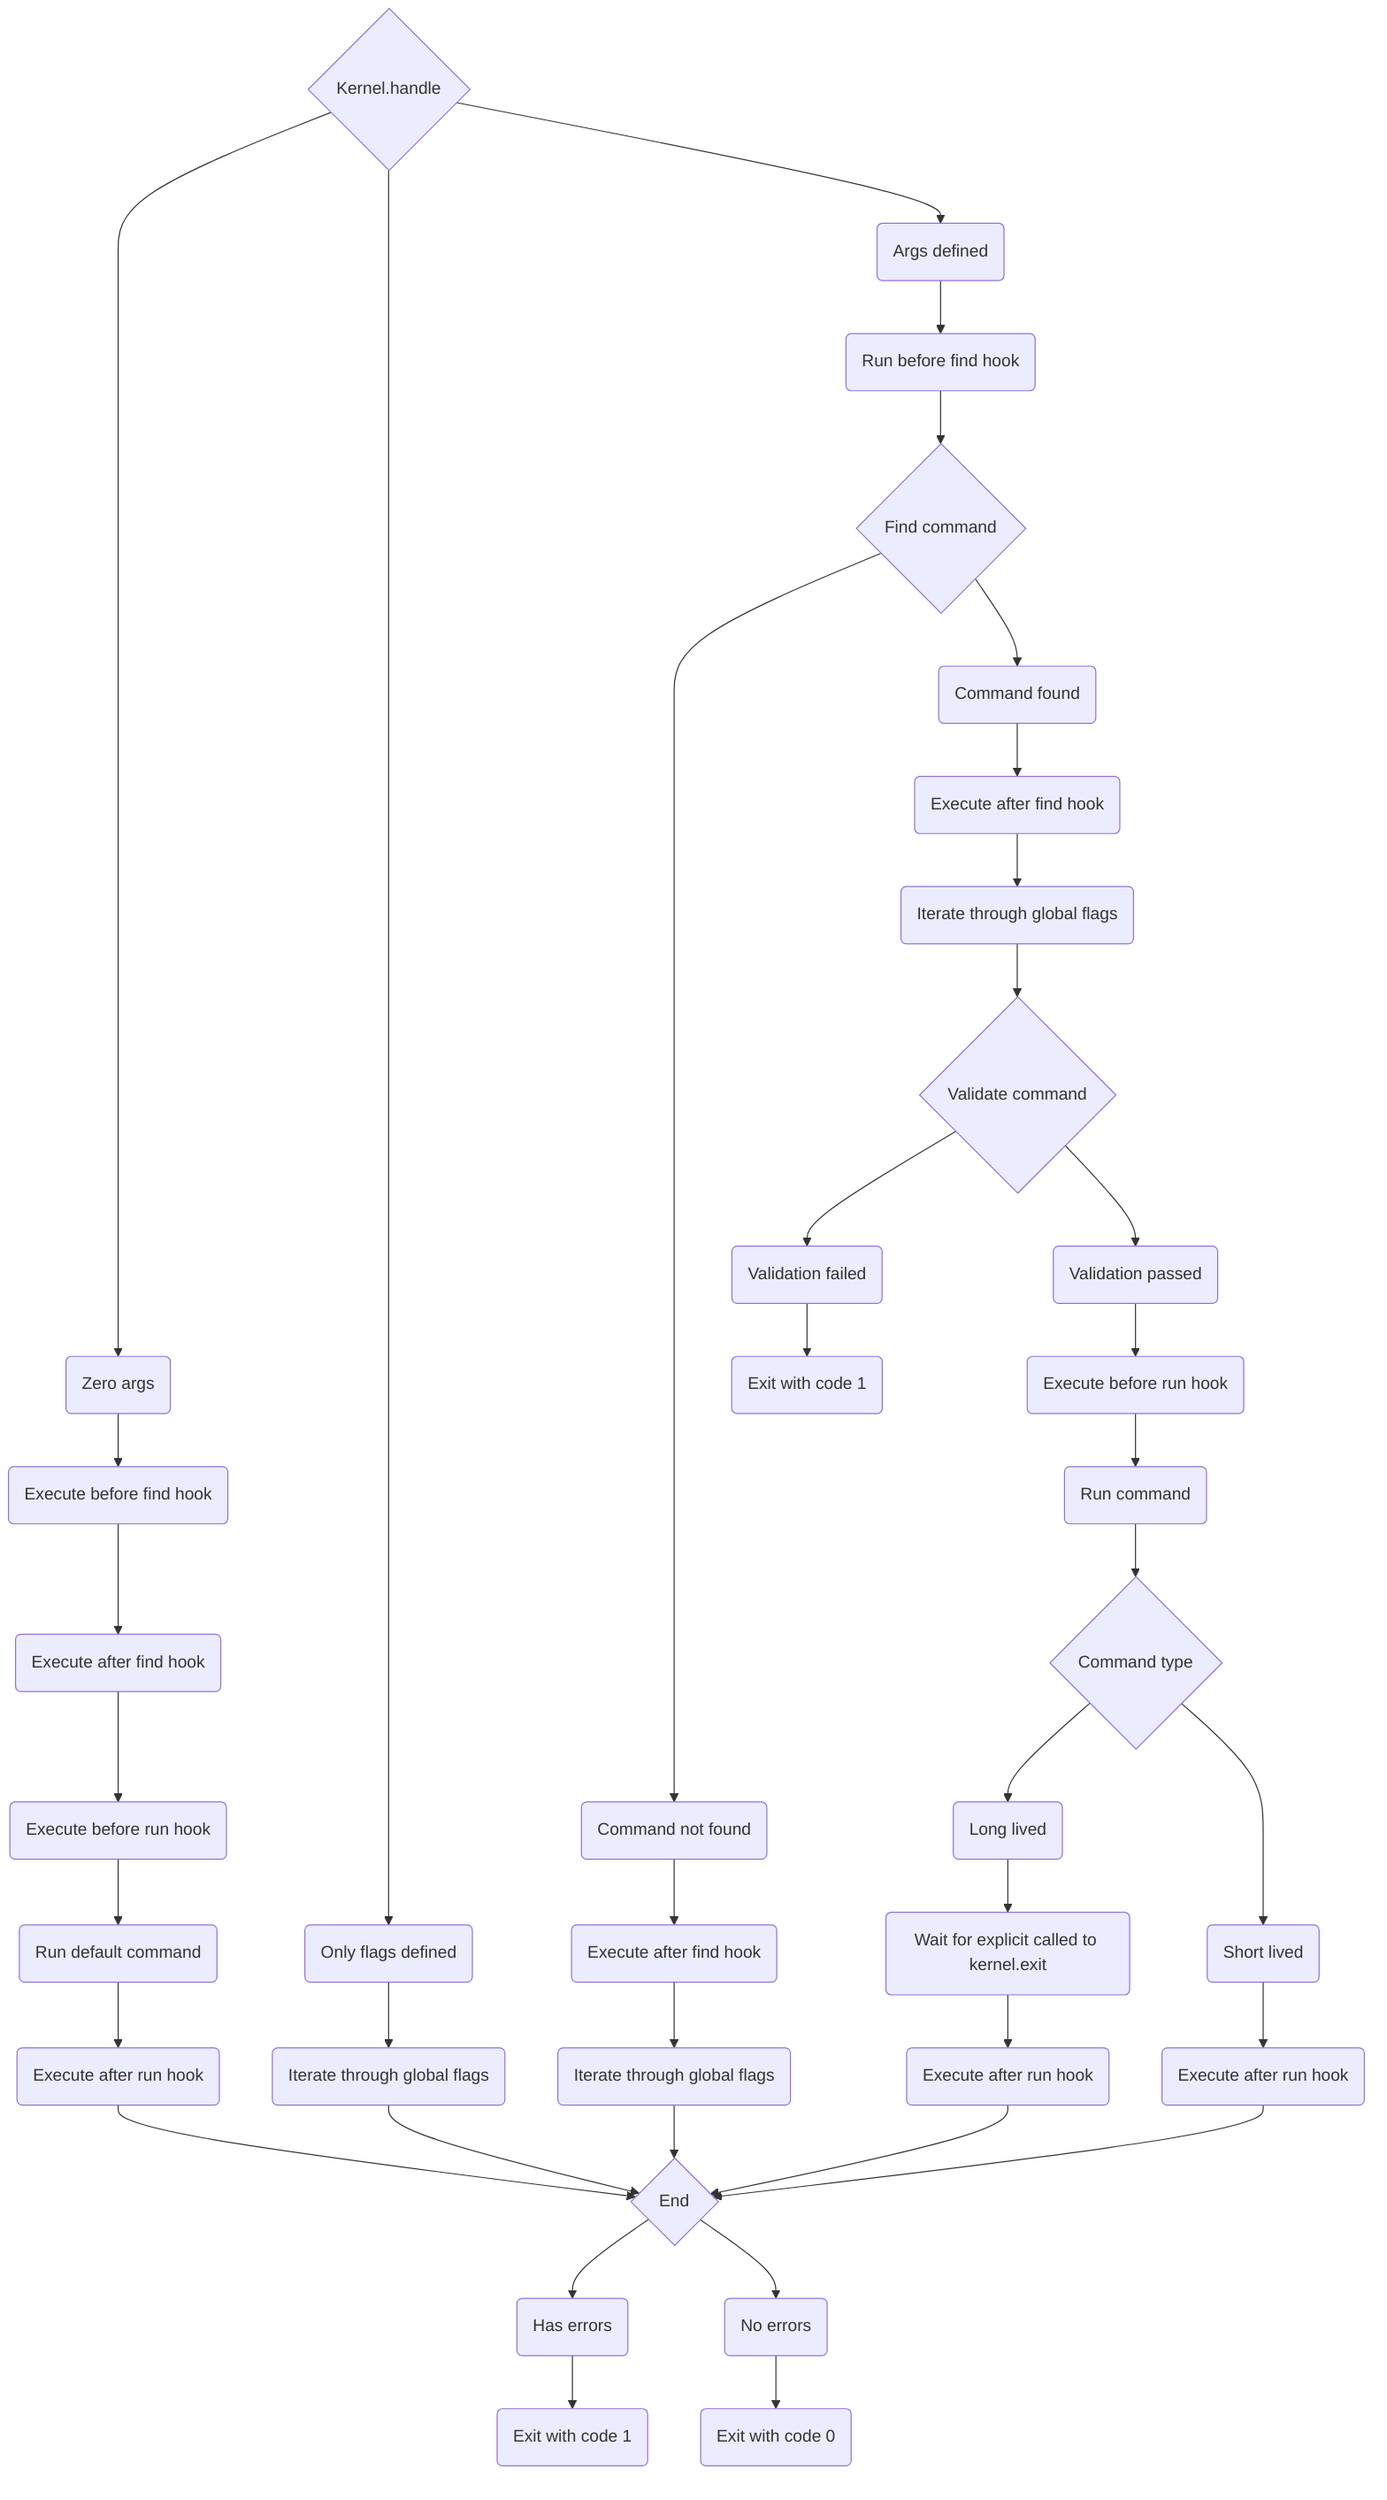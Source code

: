 graph TD
	A{Kernel.handle}
	A --> B(Zero args)
	A --> C(Only flags defined)
	A --> D(Args defined)
	B --> E(Execute before find hook)
	E --> E1(Execute after find hook)
	E1 --> E2(Execute before run hook)
	E2 --> E3(Run default command)
	E3 --> E4(Execute after run hook)
	E4 --> Q1
	C --> F(Iterate through global flags)
	F --> Q1
	Q1{End}
	Q1 --> Q2(Has errors)
	Q2 --> Q3(Exit with code 1)
	Q1 --> Q4(No errors)
	Q4 --> Q5(Exit with code 0)
	D --> G(Run before find hook)
	G --> H{Find command}
	H --> H1(Command not found)
	H1 --> H2(Execute after find hook)
	H2 --> H3(Iterate through global flags)
	H3 --> Q1
	H --> I(Command found)
	I --> I1(Execute after find hook)
	I1 --> I2(Iterate through global flags)
	I2 --> I3{Validate command}
	I3 --> J(Validation failed)
	J --> J1(Exit with code 1)
	I3 --> K(Validation passed)
	K --> K1(Execute before run hook)
	K1 --> K2(Run command)
	K2 --> K3{Command type}
	K3 --> L(Long lived)
	L --> L1(Wait for explicit called to kernel.exit)
	L1 --> L2(Execute after run hook)
	L2 --> Q1
	K3 --> M(Short lived)
	M --> M1(Execute after run hook)
	M1 --> Q1